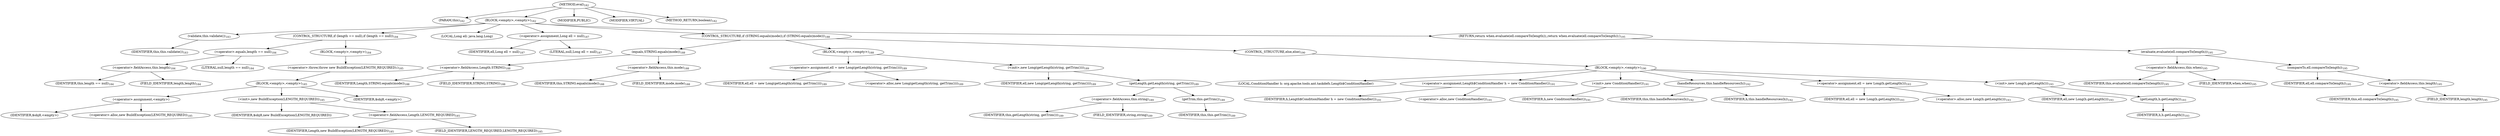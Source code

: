 digraph "eval" {  
"445" [label = <(METHOD,eval)<SUB>182</SUB>> ]
"28" [label = <(PARAM,this)<SUB>182</SUB>> ]
"446" [label = <(BLOCK,&lt;empty&gt;,&lt;empty&gt;)<SUB>182</SUB>> ]
"447" [label = <(validate,this.validate())<SUB>183</SUB>> ]
"27" [label = <(IDENTIFIER,this,this.validate())<SUB>183</SUB>> ]
"448" [label = <(CONTROL_STRUCTURE,if (length == null),if (length == null))<SUB>184</SUB>> ]
"449" [label = <(&lt;operator&gt;.equals,length == null)<SUB>184</SUB>> ]
"450" [label = <(&lt;operator&gt;.fieldAccess,this.length)<SUB>184</SUB>> ]
"451" [label = <(IDENTIFIER,this,length == null)<SUB>184</SUB>> ]
"452" [label = <(FIELD_IDENTIFIER,length,length)<SUB>184</SUB>> ]
"453" [label = <(LITERAL,null,length == null)<SUB>184</SUB>> ]
"454" [label = <(BLOCK,&lt;empty&gt;,&lt;empty&gt;)<SUB>184</SUB>> ]
"455" [label = <(&lt;operator&gt;.throw,throw new BuildException(LENGTH_REQUIRED);)<SUB>185</SUB>> ]
"456" [label = <(BLOCK,&lt;empty&gt;,&lt;empty&gt;)<SUB>185</SUB>> ]
"457" [label = <(&lt;operator&gt;.assignment,&lt;empty&gt;)> ]
"458" [label = <(IDENTIFIER,$obj8,&lt;empty&gt;)> ]
"459" [label = <(&lt;operator&gt;.alloc,new BuildException(LENGTH_REQUIRED))<SUB>185</SUB>> ]
"460" [label = <(&lt;init&gt;,new BuildException(LENGTH_REQUIRED))<SUB>185</SUB>> ]
"461" [label = <(IDENTIFIER,$obj8,new BuildException(LENGTH_REQUIRED))> ]
"462" [label = <(&lt;operator&gt;.fieldAccess,Length.LENGTH_REQUIRED)<SUB>185</SUB>> ]
"463" [label = <(IDENTIFIER,Length,new BuildException(LENGTH_REQUIRED))<SUB>185</SUB>> ]
"464" [label = <(FIELD_IDENTIFIER,LENGTH_REQUIRED,LENGTH_REQUIRED)<SUB>185</SUB>> ]
"465" [label = <(IDENTIFIER,$obj8,&lt;empty&gt;)> ]
"31" [label = <(LOCAL,Long ell: java.lang.Long)> ]
"466" [label = <(&lt;operator&gt;.assignment,Long ell = null)<SUB>187</SUB>> ]
"467" [label = <(IDENTIFIER,ell,Long ell = null)<SUB>187</SUB>> ]
"468" [label = <(LITERAL,null,Long ell = null)<SUB>187</SUB>> ]
"469" [label = <(CONTROL_STRUCTURE,if (STRING.equals(mode)),if (STRING.equals(mode)))<SUB>188</SUB>> ]
"470" [label = <(equals,STRING.equals(mode))<SUB>188</SUB>> ]
"471" [label = <(&lt;operator&gt;.fieldAccess,Length.STRING)<SUB>188</SUB>> ]
"472" [label = <(IDENTIFIER,Length,STRING.equals(mode))<SUB>188</SUB>> ]
"473" [label = <(FIELD_IDENTIFIER,STRING,STRING)<SUB>188</SUB>> ]
"474" [label = <(&lt;operator&gt;.fieldAccess,this.mode)<SUB>188</SUB>> ]
"475" [label = <(IDENTIFIER,this,STRING.equals(mode))<SUB>188</SUB>> ]
"476" [label = <(FIELD_IDENTIFIER,mode,mode)<SUB>188</SUB>> ]
"477" [label = <(BLOCK,&lt;empty&gt;,&lt;empty&gt;)<SUB>188</SUB>> ]
"478" [label = <(&lt;operator&gt;.assignment,ell = new Long(getLength(string, getTrim())))<SUB>189</SUB>> ]
"479" [label = <(IDENTIFIER,ell,ell = new Long(getLength(string, getTrim())))<SUB>189</SUB>> ]
"480" [label = <(&lt;operator&gt;.alloc,new Long(getLength(string, getTrim())))<SUB>189</SUB>> ]
"481" [label = <(&lt;init&gt;,new Long(getLength(string, getTrim())))<SUB>189</SUB>> ]
"30" [label = <(IDENTIFIER,ell,new Long(getLength(string, getTrim())))<SUB>189</SUB>> ]
"482" [label = <(getLength,getLength(string, getTrim()))<SUB>189</SUB>> ]
"483" [label = <(&lt;operator&gt;.fieldAccess,this.string)<SUB>189</SUB>> ]
"484" [label = <(IDENTIFIER,this,getLength(string, getTrim()))<SUB>189</SUB>> ]
"485" [label = <(FIELD_IDENTIFIER,string,string)<SUB>189</SUB>> ]
"486" [label = <(getTrim,this.getTrim())<SUB>189</SUB>> ]
"29" [label = <(IDENTIFIER,this,this.getTrim())<SUB>189</SUB>> ]
"487" [label = <(CONTROL_STRUCTURE,else,else)<SUB>190</SUB>> ]
"488" [label = <(BLOCK,&lt;empty&gt;,&lt;empty&gt;)<SUB>190</SUB>> ]
"33" [label = <(LOCAL,ConditionHandler h: org.apache.tools.ant.taskdefs.Length$ConditionHandler)> ]
"489" [label = <(&lt;operator&gt;.assignment,Length$ConditionHandler h = new ConditionHandler())<SUB>191</SUB>> ]
"490" [label = <(IDENTIFIER,h,Length$ConditionHandler h = new ConditionHandler())<SUB>191</SUB>> ]
"491" [label = <(&lt;operator&gt;.alloc,new ConditionHandler())<SUB>191</SUB>> ]
"492" [label = <(&lt;init&gt;,new ConditionHandler())<SUB>191</SUB>> ]
"32" [label = <(IDENTIFIER,h,new ConditionHandler())<SUB>191</SUB>> ]
"493" [label = <(handleResources,this.handleResources(h))<SUB>192</SUB>> ]
"34" [label = <(IDENTIFIER,this,this.handleResources(h))<SUB>192</SUB>> ]
"494" [label = <(IDENTIFIER,h,this.handleResources(h))<SUB>192</SUB>> ]
"495" [label = <(&lt;operator&gt;.assignment,ell = new Long(h.getLength()))<SUB>193</SUB>> ]
"496" [label = <(IDENTIFIER,ell,ell = new Long(h.getLength()))<SUB>193</SUB>> ]
"497" [label = <(&lt;operator&gt;.alloc,new Long(h.getLength()))<SUB>193</SUB>> ]
"498" [label = <(&lt;init&gt;,new Long(h.getLength()))<SUB>193</SUB>> ]
"35" [label = <(IDENTIFIER,ell,new Long(h.getLength()))<SUB>193</SUB>> ]
"499" [label = <(getLength,h.getLength())<SUB>193</SUB>> ]
"500" [label = <(IDENTIFIER,h,h.getLength())<SUB>193</SUB>> ]
"501" [label = <(RETURN,return when.evaluate(ell.compareTo(length));,return when.evaluate(ell.compareTo(length));)<SUB>195</SUB>> ]
"502" [label = <(evaluate,evaluate(ell.compareTo(length)))<SUB>195</SUB>> ]
"503" [label = <(&lt;operator&gt;.fieldAccess,this.when)<SUB>195</SUB>> ]
"504" [label = <(IDENTIFIER,this,evaluate(ell.compareTo(length)))<SUB>195</SUB>> ]
"505" [label = <(FIELD_IDENTIFIER,when,when)<SUB>195</SUB>> ]
"506" [label = <(compareTo,ell.compareTo(length))<SUB>195</SUB>> ]
"507" [label = <(IDENTIFIER,ell,ell.compareTo(length))<SUB>195</SUB>> ]
"508" [label = <(&lt;operator&gt;.fieldAccess,this.length)<SUB>195</SUB>> ]
"509" [label = <(IDENTIFIER,this,ell.compareTo(length))<SUB>195</SUB>> ]
"510" [label = <(FIELD_IDENTIFIER,length,length)<SUB>195</SUB>> ]
"511" [label = <(MODIFIER,PUBLIC)> ]
"512" [label = <(MODIFIER,VIRTUAL)> ]
"513" [label = <(METHOD_RETURN,boolean)<SUB>182</SUB>> ]
  "445" -> "28" 
  "445" -> "446" 
  "445" -> "511" 
  "445" -> "512" 
  "445" -> "513" 
  "446" -> "447" 
  "446" -> "448" 
  "446" -> "31" 
  "446" -> "466" 
  "446" -> "469" 
  "446" -> "501" 
  "447" -> "27" 
  "448" -> "449" 
  "448" -> "454" 
  "449" -> "450" 
  "449" -> "453" 
  "450" -> "451" 
  "450" -> "452" 
  "454" -> "455" 
  "455" -> "456" 
  "456" -> "457" 
  "456" -> "460" 
  "456" -> "465" 
  "457" -> "458" 
  "457" -> "459" 
  "460" -> "461" 
  "460" -> "462" 
  "462" -> "463" 
  "462" -> "464" 
  "466" -> "467" 
  "466" -> "468" 
  "469" -> "470" 
  "469" -> "477" 
  "469" -> "487" 
  "470" -> "471" 
  "470" -> "474" 
  "471" -> "472" 
  "471" -> "473" 
  "474" -> "475" 
  "474" -> "476" 
  "477" -> "478" 
  "477" -> "481" 
  "478" -> "479" 
  "478" -> "480" 
  "481" -> "30" 
  "481" -> "482" 
  "482" -> "483" 
  "482" -> "486" 
  "483" -> "484" 
  "483" -> "485" 
  "486" -> "29" 
  "487" -> "488" 
  "488" -> "33" 
  "488" -> "489" 
  "488" -> "492" 
  "488" -> "493" 
  "488" -> "495" 
  "488" -> "498" 
  "489" -> "490" 
  "489" -> "491" 
  "492" -> "32" 
  "493" -> "34" 
  "493" -> "494" 
  "495" -> "496" 
  "495" -> "497" 
  "498" -> "35" 
  "498" -> "499" 
  "499" -> "500" 
  "501" -> "502" 
  "502" -> "503" 
  "502" -> "506" 
  "503" -> "504" 
  "503" -> "505" 
  "506" -> "507" 
  "506" -> "508" 
  "508" -> "509" 
  "508" -> "510" 
}
